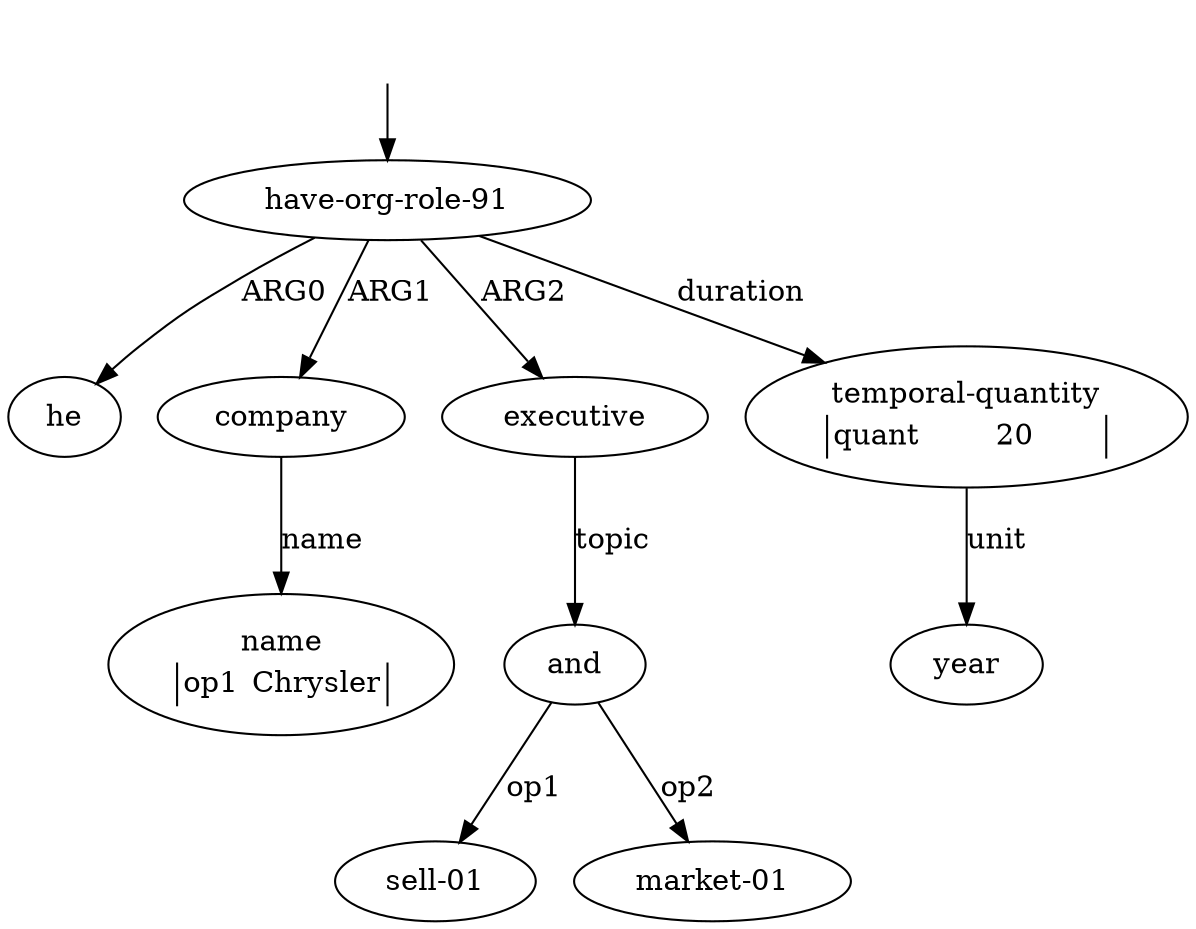 digraph "20009004" {
  top [ style=invis ];
  top -> 0;
  0 [ label=<<table align="center" border="0" cellspacing="0"><tr><td colspan="2">have-org-role-91</td></tr></table>> ];
  1 [ label=<<table align="center" border="0" cellspacing="0"><tr><td colspan="2">he</td></tr></table>> ];
  2 [ label=<<table align="center" border="0" cellspacing="0"><tr><td colspan="2">company</td></tr></table>> ];
  3 [ label=<<table align="center" border="0" cellspacing="0"><tr><td colspan="2">name</td></tr><tr><td sides="l" border="1" align="left">op1</td><td sides="r" border="1" align="left">Chrysler</td></tr></table>> ];
  4 [ label=<<table align="center" border="0" cellspacing="0"><tr><td colspan="2">executive</td></tr></table>> ];
  5 [ label=<<table align="center" border="0" cellspacing="0"><tr><td colspan="2">and</td></tr></table>> ];
  6 [ label=<<table align="center" border="0" cellspacing="0"><tr><td colspan="2">sell-01</td></tr></table>> ];
  7 [ label=<<table align="center" border="0" cellspacing="0"><tr><td colspan="2">market-01</td></tr></table>> ];
  8 [ label=<<table align="center" border="0" cellspacing="0"><tr><td colspan="2">temporal-quantity</td></tr><tr><td sides="l" border="1" align="left">quant</td><td sides="r" border="1" align="left">20</td></tr></table>> ];
  9 [ label=<<table align="center" border="0" cellspacing="0"><tr><td colspan="2">year</td></tr></table>> ];
  8 -> 9 [ label="unit" ];
  4 -> 5 [ label="topic" ];
  0 -> 2 [ label="ARG1" ];
  0 -> 1 [ label="ARG0" ];
  2 -> 3 [ label="name" ];
  0 -> 8 [ label="duration" ];
  0 -> 4 [ label="ARG2" ];
  5 -> 7 [ label="op2" ];
  5 -> 6 [ label="op1" ];
}

